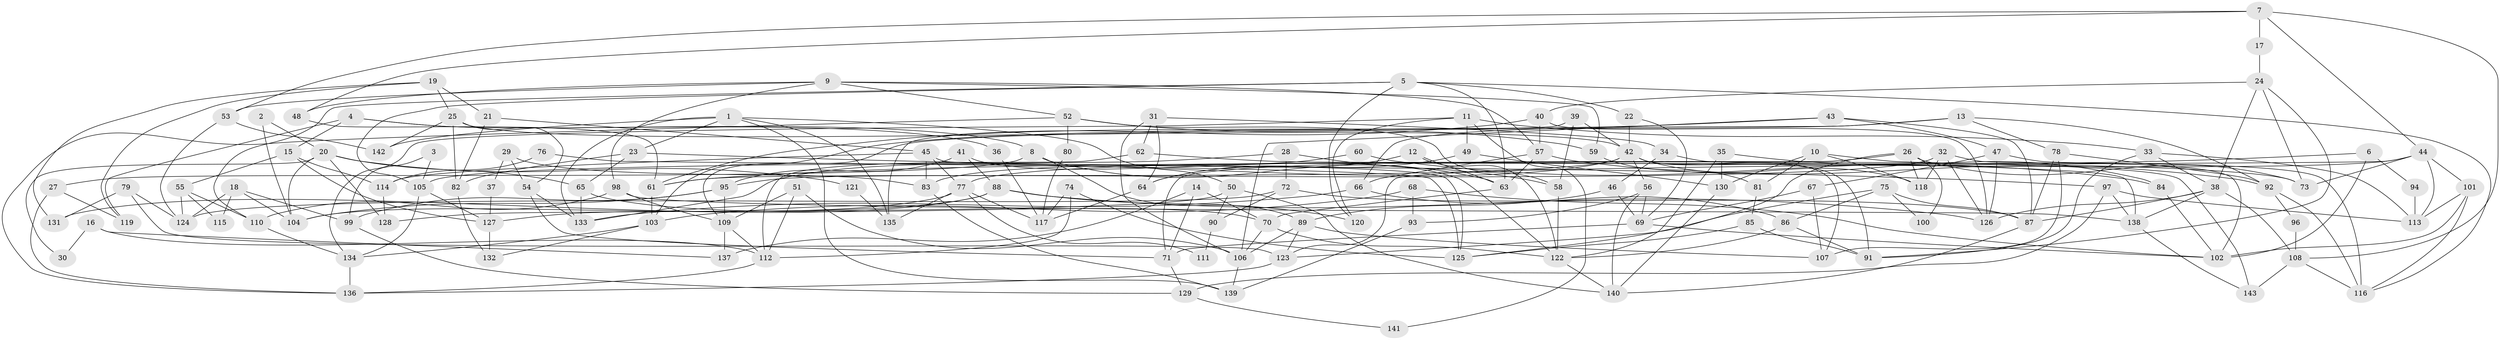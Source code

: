 // coarse degree distribution, {2: 0.08771929824561403, 4: 0.24561403508771928, 5: 0.21052631578947367, 7: 0.10526315789473684, 6: 0.14035087719298245, 9: 0.03508771929824561, 8: 0.05263157894736842, 3: 0.07017543859649122, 14: 0.017543859649122806, 12: 0.017543859649122806, 16: 0.017543859649122806}
// Generated by graph-tools (version 1.1) at 2025/52/03/04/25 21:52:12]
// undirected, 143 vertices, 286 edges
graph export_dot {
graph [start="1"]
  node [color=gray90,style=filled];
  1;
  2;
  3;
  4;
  5;
  6;
  7;
  8;
  9;
  10;
  11;
  12;
  13;
  14;
  15;
  16;
  17;
  18;
  19;
  20;
  21;
  22;
  23;
  24;
  25;
  26;
  27;
  28;
  29;
  30;
  31;
  32;
  33;
  34;
  35;
  36;
  37;
  38;
  39;
  40;
  41;
  42;
  43;
  44;
  45;
  46;
  47;
  48;
  49;
  50;
  51;
  52;
  53;
  54;
  55;
  56;
  57;
  58;
  59;
  60;
  61;
  62;
  63;
  64;
  65;
  66;
  67;
  68;
  69;
  70;
  71;
  72;
  73;
  74;
  75;
  76;
  77;
  78;
  79;
  80;
  81;
  82;
  83;
  84;
  85;
  86;
  87;
  88;
  89;
  90;
  91;
  92;
  93;
  94;
  95;
  96;
  97;
  98;
  99;
  100;
  101;
  102;
  103;
  104;
  105;
  106;
  107;
  108;
  109;
  110;
  111;
  112;
  113;
  114;
  115;
  116;
  117;
  118;
  119;
  120;
  121;
  122;
  123;
  124;
  125;
  126;
  127;
  128;
  129;
  130;
  131;
  132;
  133;
  134;
  135;
  136;
  137;
  138;
  139;
  140;
  141;
  142;
  143;
  1 -- 142;
  1 -- 133;
  1 -- 23;
  1 -- 50;
  1 -- 135;
  1 -- 139;
  2 -- 104;
  2 -- 20;
  3 -- 99;
  3 -- 105;
  4 -- 8;
  4 -- 15;
  4 -- 36;
  4 -- 119;
  5 -- 105;
  5 -- 116;
  5 -- 22;
  5 -- 63;
  5 -- 110;
  5 -- 120;
  6 -- 61;
  6 -- 102;
  6 -- 94;
  7 -- 108;
  7 -- 44;
  7 -- 17;
  7 -- 48;
  7 -- 53;
  8 -- 63;
  8 -- 89;
  8 -- 27;
  9 -- 48;
  9 -- 57;
  9 -- 52;
  9 -- 53;
  9 -- 59;
  9 -- 98;
  10 -- 118;
  10 -- 130;
  10 -- 81;
  10 -- 143;
  11 -- 33;
  11 -- 134;
  11 -- 49;
  11 -- 120;
  11 -- 141;
  12 -- 64;
  12 -- 122;
  12 -- 63;
  13 -- 109;
  13 -- 92;
  13 -- 66;
  13 -- 78;
  14 -- 71;
  14 -- 70;
  14 -- 137;
  15 -- 55;
  15 -- 114;
  15 -- 127;
  16 -- 112;
  16 -- 137;
  16 -- 30;
  17 -- 24;
  18 -- 104;
  18 -- 124;
  18 -- 99;
  18 -- 115;
  19 -- 21;
  19 -- 25;
  19 -- 119;
  19 -- 131;
  20 -- 65;
  20 -- 104;
  20 -- 30;
  20 -- 121;
  20 -- 128;
  21 -- 45;
  21 -- 82;
  22 -- 42;
  22 -- 69;
  23 -- 97;
  23 -- 65;
  23 -- 82;
  24 -- 40;
  24 -- 38;
  24 -- 73;
  24 -- 91;
  25 -- 54;
  25 -- 42;
  25 -- 82;
  25 -- 142;
  26 -- 118;
  26 -- 73;
  26 -- 71;
  26 -- 100;
  26 -- 125;
  27 -- 119;
  27 -- 136;
  28 -- 105;
  28 -- 72;
  28 -- 58;
  29 -- 54;
  29 -- 83;
  29 -- 37;
  31 -- 106;
  31 -- 34;
  31 -- 62;
  31 -- 64;
  32 -- 95;
  32 -- 126;
  32 -- 102;
  32 -- 118;
  33 -- 38;
  33 -- 113;
  33 -- 91;
  34 -- 138;
  34 -- 46;
  35 -- 122;
  35 -- 130;
  35 -- 84;
  36 -- 117;
  37 -- 127;
  38 -- 108;
  38 -- 87;
  38 -- 126;
  38 -- 138;
  39 -- 42;
  39 -- 58;
  39 -- 135;
  40 -- 57;
  40 -- 126;
  40 -- 61;
  41 -- 88;
  41 -- 122;
  41 -- 95;
  42 -- 91;
  42 -- 133;
  42 -- 56;
  42 -- 61;
  42 -- 107;
  42 -- 118;
  43 -- 103;
  43 -- 47;
  43 -- 87;
  43 -- 106;
  44 -- 123;
  44 -- 73;
  44 -- 77;
  44 -- 101;
  44 -- 113;
  45 -- 77;
  45 -- 125;
  45 -- 83;
  45 -- 114;
  46 -- 89;
  46 -- 69;
  47 -- 126;
  47 -- 116;
  47 -- 67;
  48 -- 61;
  49 -- 64;
  49 -- 130;
  50 -- 140;
  50 -- 90;
  50 -- 128;
  51 -- 106;
  51 -- 109;
  51 -- 112;
  52 -- 58;
  52 -- 59;
  52 -- 80;
  52 -- 136;
  53 -- 124;
  53 -- 142;
  54 -- 71;
  54 -- 133;
  55 -- 124;
  55 -- 110;
  55 -- 115;
  56 -- 69;
  56 -- 93;
  56 -- 140;
  57 -- 66;
  57 -- 63;
  57 -- 92;
  58 -- 122;
  59 -- 81;
  60 -- 84;
  60 -- 83;
  61 -- 103;
  62 -- 112;
  62 -- 73;
  63 -- 70;
  64 -- 117;
  65 -- 70;
  65 -- 133;
  66 -- 86;
  66 -- 133;
  67 -- 69;
  67 -- 107;
  68 -- 93;
  68 -- 102;
  68 -- 103;
  69 -- 102;
  69 -- 71;
  70 -- 106;
  70 -- 122;
  71 -- 129;
  72 -- 124;
  72 -- 87;
  72 -- 90;
  74 -- 125;
  74 -- 112;
  74 -- 117;
  75 -- 87;
  75 -- 86;
  75 -- 100;
  75 -- 123;
  76 -- 125;
  76 -- 114;
  77 -- 135;
  77 -- 104;
  77 -- 111;
  77 -- 117;
  78 -- 107;
  78 -- 87;
  78 -- 92;
  79 -- 123;
  79 -- 131;
  79 -- 124;
  80 -- 117;
  81 -- 85;
  82 -- 132;
  83 -- 139;
  84 -- 102;
  85 -- 91;
  85 -- 125;
  86 -- 122;
  86 -- 91;
  87 -- 140;
  88 -- 127;
  88 -- 120;
  88 -- 126;
  88 -- 131;
  89 -- 107;
  89 -- 123;
  89 -- 106;
  90 -- 111;
  92 -- 96;
  92 -- 116;
  93 -- 139;
  94 -- 113;
  95 -- 109;
  95 -- 99;
  95 -- 104;
  96 -- 108;
  97 -- 138;
  97 -- 129;
  97 -- 113;
  98 -- 110;
  98 -- 109;
  98 -- 138;
  99 -- 129;
  101 -- 113;
  101 -- 102;
  101 -- 116;
  103 -- 132;
  103 -- 134;
  105 -- 134;
  105 -- 127;
  106 -- 139;
  108 -- 143;
  108 -- 116;
  109 -- 112;
  109 -- 137;
  110 -- 134;
  112 -- 136;
  114 -- 128;
  121 -- 135;
  122 -- 140;
  123 -- 136;
  127 -- 132;
  129 -- 141;
  130 -- 140;
  134 -- 136;
  138 -- 143;
}
